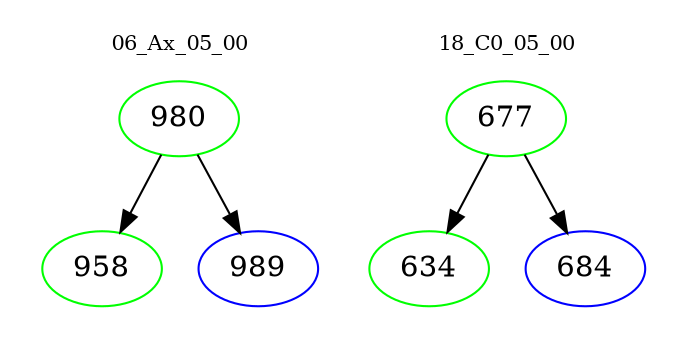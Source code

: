 digraph{
subgraph cluster_0 {
color = white
label = "06_Ax_05_00";
fontsize=10;
T0_980 [label="980", color="green"]
T0_980 -> T0_958 [color="black"]
T0_958 [label="958", color="green"]
T0_980 -> T0_989 [color="black"]
T0_989 [label="989", color="blue"]
}
subgraph cluster_1 {
color = white
label = "18_C0_05_00";
fontsize=10;
T1_677 [label="677", color="green"]
T1_677 -> T1_634 [color="black"]
T1_634 [label="634", color="green"]
T1_677 -> T1_684 [color="black"]
T1_684 [label="684", color="blue"]
}
}
